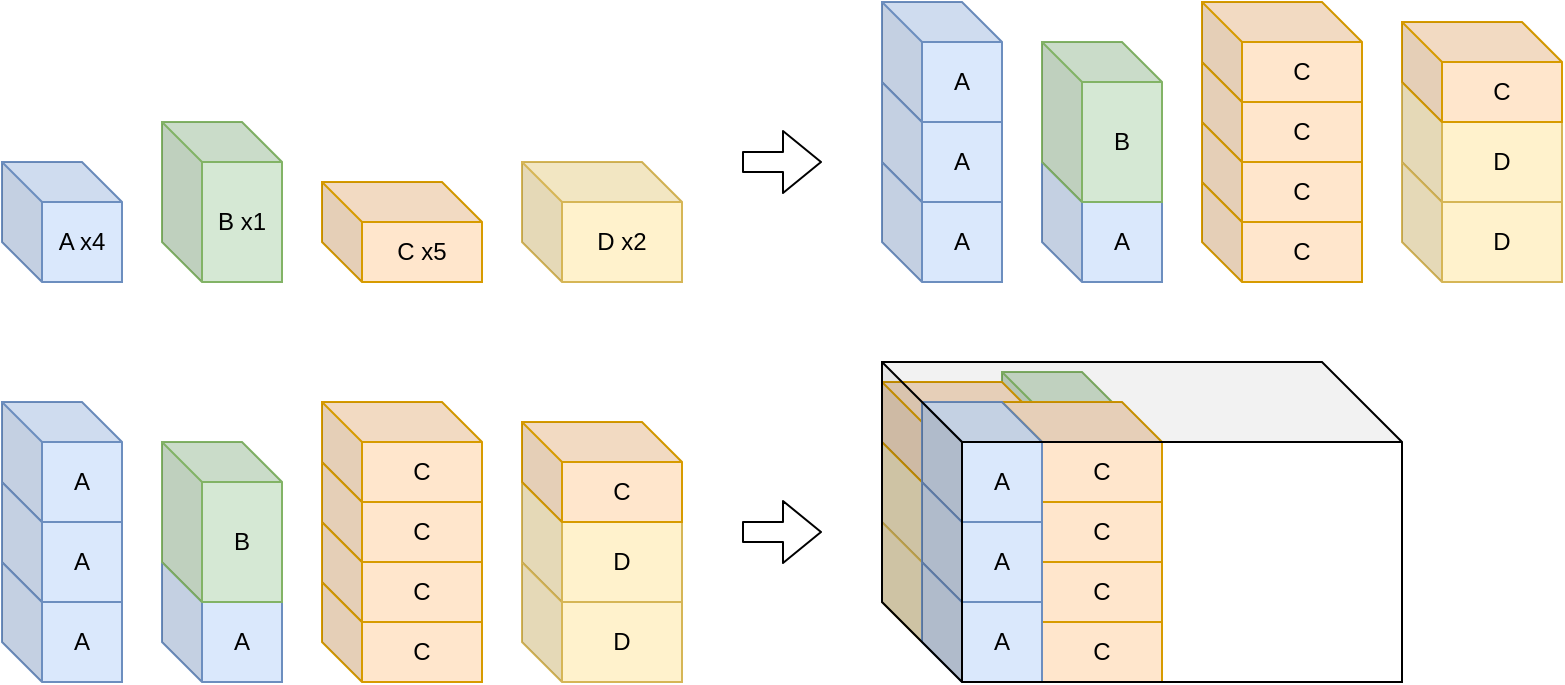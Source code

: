 <mxfile version="14.5.1" type="device"><diagram id="23735zXIi6YPzyZawMdb" name="Page-1"><mxGraphModel dx="1086" dy="806" grid="1" gridSize="10" guides="1" tooltips="1" connect="1" arrows="1" fold="1" page="1" pageScale="1" pageWidth="827" pageHeight="1169" math="0" shadow="0"><root><mxCell id="0"/><mxCell id="1" parent="0"/><mxCell id="MzcI187bJnYoFmCwRmKV-34" value="A" style="shape=cube;whiteSpace=wrap;html=1;boundedLbl=1;backgroundOutline=1;darkOpacity=0.05;darkOpacity2=0.1;fillColor=#dae8fc;strokeColor=#6c8ebf;" vertex="1" parent="1"><mxGeometry x="580" y="265" width="60" height="60" as="geometry"/></mxCell><mxCell id="MzcI187bJnYoFmCwRmKV-35" value="B" style="shape=cube;whiteSpace=wrap;html=1;boundedLbl=1;backgroundOutline=1;darkOpacity=0.05;darkOpacity2=0.1;fillColor=#d5e8d4;strokeColor=#82b366;" vertex="1" parent="1"><mxGeometry x="580" y="205" width="60" height="80" as="geometry"/></mxCell><mxCell id="MzcI187bJnYoFmCwRmKV-36" value="D" style="shape=cube;whiteSpace=wrap;html=1;boundedLbl=1;backgroundOutline=1;darkOpacity=0.05;darkOpacity2=0.1;fillColor=#fff2cc;strokeColor=#d6b656;" vertex="1" parent="1"><mxGeometry x="520" y="280" width="80" height="60" as="geometry"/></mxCell><mxCell id="MzcI187bJnYoFmCwRmKV-37" value="D" style="shape=cube;whiteSpace=wrap;html=1;boundedLbl=1;backgroundOutline=1;darkOpacity=0.05;darkOpacity2=0.1;fillColor=#fff2cc;strokeColor=#d6b656;" vertex="1" parent="1"><mxGeometry x="520" y="240" width="80" height="60" as="geometry"/></mxCell><mxCell id="MzcI187bJnYoFmCwRmKV-38" value="C" style="shape=cube;whiteSpace=wrap;html=1;boundedLbl=1;backgroundOutline=1;darkOpacity=0.05;darkOpacity2=0.1;fillColor=#ffe6cc;strokeColor=#d79b00;" vertex="1" parent="1"><mxGeometry x="520" y="210" width="80" height="50" as="geometry"/></mxCell><mxCell id="MzcI187bJnYoFmCwRmKV-1" value="A x4" style="shape=cube;whiteSpace=wrap;html=1;boundedLbl=1;backgroundOutline=1;darkOpacity=0.05;darkOpacity2=0.1;fillColor=#dae8fc;strokeColor=#6c8ebf;" vertex="1" parent="1"><mxGeometry x="80" y="100" width="60" height="60" as="geometry"/></mxCell><mxCell id="MzcI187bJnYoFmCwRmKV-2" value="B x1" style="shape=cube;whiteSpace=wrap;html=1;boundedLbl=1;backgroundOutline=1;darkOpacity=0.05;darkOpacity2=0.1;fillColor=#d5e8d4;strokeColor=#82b366;" vertex="1" parent="1"><mxGeometry x="160" y="80" width="60" height="80" as="geometry"/></mxCell><mxCell id="MzcI187bJnYoFmCwRmKV-3" value="C x5" style="shape=cube;whiteSpace=wrap;html=1;boundedLbl=1;backgroundOutline=1;darkOpacity=0.05;darkOpacity2=0.1;fillColor=#ffe6cc;strokeColor=#d79b00;" vertex="1" parent="1"><mxGeometry x="240" y="110" width="80" height="50" as="geometry"/></mxCell><mxCell id="MzcI187bJnYoFmCwRmKV-4" value="D x2" style="shape=cube;whiteSpace=wrap;html=1;boundedLbl=1;backgroundOutline=1;darkOpacity=0.05;darkOpacity2=0.1;fillColor=#fff2cc;strokeColor=#d6b656;" vertex="1" parent="1"><mxGeometry x="340" y="100" width="80" height="60" as="geometry"/></mxCell><mxCell id="MzcI187bJnYoFmCwRmKV-5" value="A" style="shape=cube;whiteSpace=wrap;html=1;boundedLbl=1;backgroundOutline=1;darkOpacity=0.05;darkOpacity2=0.1;fillColor=#dae8fc;strokeColor=#6c8ebf;" vertex="1" parent="1"><mxGeometry x="600" y="100" width="60" height="60" as="geometry"/></mxCell><mxCell id="MzcI187bJnYoFmCwRmKV-6" value="B" style="shape=cube;whiteSpace=wrap;html=1;boundedLbl=1;backgroundOutline=1;darkOpacity=0.05;darkOpacity2=0.1;fillColor=#d5e8d4;strokeColor=#82b366;" vertex="1" parent="1"><mxGeometry x="600" y="40" width="60" height="80" as="geometry"/></mxCell><mxCell id="MzcI187bJnYoFmCwRmKV-7" value="C" style="shape=cube;whiteSpace=wrap;html=1;boundedLbl=1;backgroundOutline=1;darkOpacity=0.05;darkOpacity2=0.1;fillColor=#ffe6cc;strokeColor=#d79b00;" vertex="1" parent="1"><mxGeometry x="680" y="110" width="80" height="50" as="geometry"/></mxCell><mxCell id="MzcI187bJnYoFmCwRmKV-8" value="D" style="shape=cube;whiteSpace=wrap;html=1;boundedLbl=1;backgroundOutline=1;darkOpacity=0.05;darkOpacity2=0.1;fillColor=#fff2cc;strokeColor=#d6b656;" vertex="1" parent="1"><mxGeometry x="780" y="100" width="80" height="60" as="geometry"/></mxCell><mxCell id="MzcI187bJnYoFmCwRmKV-9" value="A" style="shape=cube;whiteSpace=wrap;html=1;boundedLbl=1;backgroundOutline=1;darkOpacity=0.05;darkOpacity2=0.1;fillColor=#dae8fc;strokeColor=#6c8ebf;" vertex="1" parent="1"><mxGeometry x="520" y="100" width="60" height="60" as="geometry"/></mxCell><mxCell id="MzcI187bJnYoFmCwRmKV-10" value="A" style="shape=cube;whiteSpace=wrap;html=1;boundedLbl=1;backgroundOutline=1;darkOpacity=0.05;darkOpacity2=0.1;fillColor=#dae8fc;strokeColor=#6c8ebf;" vertex="1" parent="1"><mxGeometry x="520" y="60" width="60" height="60" as="geometry"/></mxCell><mxCell id="MzcI187bJnYoFmCwRmKV-11" value="A" style="shape=cube;whiteSpace=wrap;html=1;boundedLbl=1;backgroundOutline=1;darkOpacity=0.05;darkOpacity2=0.1;fillColor=#dae8fc;strokeColor=#6c8ebf;" vertex="1" parent="1"><mxGeometry x="520" y="20" width="60" height="60" as="geometry"/></mxCell><mxCell id="MzcI187bJnYoFmCwRmKV-12" value="C" style="shape=cube;whiteSpace=wrap;html=1;boundedLbl=1;backgroundOutline=1;darkOpacity=0.05;darkOpacity2=0.1;fillColor=#ffe6cc;strokeColor=#d79b00;" vertex="1" parent="1"><mxGeometry x="680" y="80" width="80" height="50" as="geometry"/></mxCell><mxCell id="MzcI187bJnYoFmCwRmKV-13" value="C" style="shape=cube;whiteSpace=wrap;html=1;boundedLbl=1;backgroundOutline=1;darkOpacity=0.05;darkOpacity2=0.1;fillColor=#ffe6cc;strokeColor=#d79b00;" vertex="1" parent="1"><mxGeometry x="680" y="50" width="80" height="50" as="geometry"/></mxCell><mxCell id="MzcI187bJnYoFmCwRmKV-14" value="C" style="shape=cube;whiteSpace=wrap;html=1;boundedLbl=1;backgroundOutline=1;darkOpacity=0.05;darkOpacity2=0.1;fillColor=#ffe6cc;strokeColor=#d79b00;" vertex="1" parent="1"><mxGeometry x="680" y="20" width="80" height="50" as="geometry"/></mxCell><mxCell id="MzcI187bJnYoFmCwRmKV-15" value="D" style="shape=cube;whiteSpace=wrap;html=1;boundedLbl=1;backgroundOutline=1;darkOpacity=0.05;darkOpacity2=0.1;fillColor=#fff2cc;strokeColor=#d6b656;" vertex="1" parent="1"><mxGeometry x="780" y="60" width="80" height="60" as="geometry"/></mxCell><mxCell id="MzcI187bJnYoFmCwRmKV-16" value="C" style="shape=cube;whiteSpace=wrap;html=1;boundedLbl=1;backgroundOutline=1;darkOpacity=0.05;darkOpacity2=0.1;fillColor=#ffe6cc;strokeColor=#d79b00;" vertex="1" parent="1"><mxGeometry x="780" y="30" width="80" height="50" as="geometry"/></mxCell><mxCell id="MzcI187bJnYoFmCwRmKV-17" value="A" style="shape=cube;whiteSpace=wrap;html=1;boundedLbl=1;backgroundOutline=1;darkOpacity=0.05;darkOpacity2=0.1;fillColor=#dae8fc;strokeColor=#6c8ebf;" vertex="1" parent="1"><mxGeometry x="160" y="300" width="60" height="60" as="geometry"/></mxCell><mxCell id="MzcI187bJnYoFmCwRmKV-18" value="B" style="shape=cube;whiteSpace=wrap;html=1;boundedLbl=1;backgroundOutline=1;darkOpacity=0.05;darkOpacity2=0.1;fillColor=#d5e8d4;strokeColor=#82b366;" vertex="1" parent="1"><mxGeometry x="160" y="240" width="60" height="80" as="geometry"/></mxCell><mxCell id="MzcI187bJnYoFmCwRmKV-19" value="C" style="shape=cube;whiteSpace=wrap;html=1;boundedLbl=1;backgroundOutline=1;darkOpacity=0.05;darkOpacity2=0.1;fillColor=#ffe6cc;strokeColor=#d79b00;" vertex="1" parent="1"><mxGeometry x="240" y="310" width="80" height="50" as="geometry"/></mxCell><mxCell id="MzcI187bJnYoFmCwRmKV-20" value="D" style="shape=cube;whiteSpace=wrap;html=1;boundedLbl=1;backgroundOutline=1;darkOpacity=0.05;darkOpacity2=0.1;fillColor=#fff2cc;strokeColor=#d6b656;" vertex="1" parent="1"><mxGeometry x="340" y="300" width="80" height="60" as="geometry"/></mxCell><mxCell id="MzcI187bJnYoFmCwRmKV-21" value="A" style="shape=cube;whiteSpace=wrap;html=1;boundedLbl=1;backgroundOutline=1;darkOpacity=0.05;darkOpacity2=0.1;fillColor=#dae8fc;strokeColor=#6c8ebf;" vertex="1" parent="1"><mxGeometry x="80" y="300" width="60" height="60" as="geometry"/></mxCell><mxCell id="MzcI187bJnYoFmCwRmKV-22" value="A" style="shape=cube;whiteSpace=wrap;html=1;boundedLbl=1;backgroundOutline=1;darkOpacity=0.05;darkOpacity2=0.1;fillColor=#dae8fc;strokeColor=#6c8ebf;" vertex="1" parent="1"><mxGeometry x="80" y="260" width="60" height="60" as="geometry"/></mxCell><mxCell id="MzcI187bJnYoFmCwRmKV-23" value="A" style="shape=cube;whiteSpace=wrap;html=1;boundedLbl=1;backgroundOutline=1;darkOpacity=0.05;darkOpacity2=0.1;fillColor=#dae8fc;strokeColor=#6c8ebf;" vertex="1" parent="1"><mxGeometry x="80" y="220" width="60" height="60" as="geometry"/></mxCell><mxCell id="MzcI187bJnYoFmCwRmKV-24" value="C" style="shape=cube;whiteSpace=wrap;html=1;boundedLbl=1;backgroundOutline=1;darkOpacity=0.05;darkOpacity2=0.1;fillColor=#ffe6cc;strokeColor=#d79b00;" vertex="1" parent="1"><mxGeometry x="240" y="280" width="80" height="50" as="geometry"/></mxCell><mxCell id="MzcI187bJnYoFmCwRmKV-25" value="C" style="shape=cube;whiteSpace=wrap;html=1;boundedLbl=1;backgroundOutline=1;darkOpacity=0.05;darkOpacity2=0.1;fillColor=#ffe6cc;strokeColor=#d79b00;" vertex="1" parent="1"><mxGeometry x="240" y="250" width="80" height="50" as="geometry"/></mxCell><mxCell id="MzcI187bJnYoFmCwRmKV-26" value="C" style="shape=cube;whiteSpace=wrap;html=1;boundedLbl=1;backgroundOutline=1;darkOpacity=0.05;darkOpacity2=0.1;fillColor=#ffe6cc;strokeColor=#d79b00;" vertex="1" parent="1"><mxGeometry x="240" y="220" width="80" height="50" as="geometry"/></mxCell><mxCell id="MzcI187bJnYoFmCwRmKV-27" value="D" style="shape=cube;whiteSpace=wrap;html=1;boundedLbl=1;backgroundOutline=1;darkOpacity=0.05;darkOpacity2=0.1;fillColor=#fff2cc;strokeColor=#d6b656;" vertex="1" parent="1"><mxGeometry x="340" y="260" width="80" height="60" as="geometry"/></mxCell><mxCell id="MzcI187bJnYoFmCwRmKV-28" value="C" style="shape=cube;whiteSpace=wrap;html=1;boundedLbl=1;backgroundOutline=1;darkOpacity=0.05;darkOpacity2=0.1;fillColor=#ffe6cc;strokeColor=#d79b00;" vertex="1" parent="1"><mxGeometry x="340" y="230" width="80" height="50" as="geometry"/></mxCell><mxCell id="MzcI187bJnYoFmCwRmKV-42" value="C" style="shape=cube;whiteSpace=wrap;html=1;boundedLbl=1;backgroundOutline=1;darkOpacity=0.05;darkOpacity2=0.1;fillColor=#ffe6cc;strokeColor=#d79b00;" vertex="1" parent="1"><mxGeometry x="580" y="310" width="80" height="50" as="geometry"/></mxCell><mxCell id="MzcI187bJnYoFmCwRmKV-43" value="C" style="shape=cube;whiteSpace=wrap;html=1;boundedLbl=1;backgroundOutline=1;darkOpacity=0.05;darkOpacity2=0.1;fillColor=#ffe6cc;strokeColor=#d79b00;" vertex="1" parent="1"><mxGeometry x="580" y="280" width="80" height="50" as="geometry"/></mxCell><mxCell id="MzcI187bJnYoFmCwRmKV-44" value="C" style="shape=cube;whiteSpace=wrap;html=1;boundedLbl=1;backgroundOutline=1;darkOpacity=0.05;darkOpacity2=0.1;fillColor=#ffe6cc;strokeColor=#d79b00;" vertex="1" parent="1"><mxGeometry x="580" y="250" width="80" height="50" as="geometry"/></mxCell><mxCell id="MzcI187bJnYoFmCwRmKV-45" value="C" style="shape=cube;whiteSpace=wrap;html=1;boundedLbl=1;backgroundOutline=1;darkOpacity=0.05;darkOpacity2=0.1;fillColor=#ffe6cc;strokeColor=#d79b00;" vertex="1" parent="1"><mxGeometry x="580" y="220" width="80" height="50" as="geometry"/></mxCell><mxCell id="MzcI187bJnYoFmCwRmKV-30" value="A" style="shape=cube;whiteSpace=wrap;html=1;boundedLbl=1;backgroundOutline=1;darkOpacity=0.05;darkOpacity2=0.1;fillColor=#dae8fc;strokeColor=#6c8ebf;" vertex="1" parent="1"><mxGeometry x="540" y="300" width="60" height="60" as="geometry"/></mxCell><mxCell id="MzcI187bJnYoFmCwRmKV-31" value="A" style="shape=cube;whiteSpace=wrap;html=1;boundedLbl=1;backgroundOutline=1;darkOpacity=0.05;darkOpacity2=0.1;fillColor=#dae8fc;strokeColor=#6c8ebf;" vertex="1" parent="1"><mxGeometry x="540" y="260" width="60" height="60" as="geometry"/></mxCell><mxCell id="MzcI187bJnYoFmCwRmKV-32" value="A" style="shape=cube;whiteSpace=wrap;html=1;boundedLbl=1;backgroundOutline=1;darkOpacity=0.05;darkOpacity2=0.1;fillColor=#dae8fc;strokeColor=#6c8ebf;" vertex="1" parent="1"><mxGeometry x="540" y="220" width="60" height="60" as="geometry"/></mxCell><mxCell id="MzcI187bJnYoFmCwRmKV-29" value="" style="shape=cube;whiteSpace=wrap;html=1;boundedLbl=1;backgroundOutline=1;darkOpacity=0.05;darkOpacity2=0.1;size=40;fillColor=none;" vertex="1" parent="1"><mxGeometry x="520" y="200" width="260" height="160" as="geometry"/></mxCell><mxCell id="MzcI187bJnYoFmCwRmKV-46" value="" style="shape=flexArrow;endArrow=classic;html=1;" edge="1" parent="1"><mxGeometry width="50" height="50" relative="1" as="geometry"><mxPoint x="450" y="100" as="sourcePoint"/><mxPoint x="490" y="100" as="targetPoint"/></mxGeometry></mxCell><mxCell id="MzcI187bJnYoFmCwRmKV-47" value="" style="shape=flexArrow;endArrow=classic;html=1;" edge="1" parent="1"><mxGeometry width="50" height="50" relative="1" as="geometry"><mxPoint x="450" y="285" as="sourcePoint"/><mxPoint x="490" y="285" as="targetPoint"/></mxGeometry></mxCell></root></mxGraphModel></diagram></mxfile>
